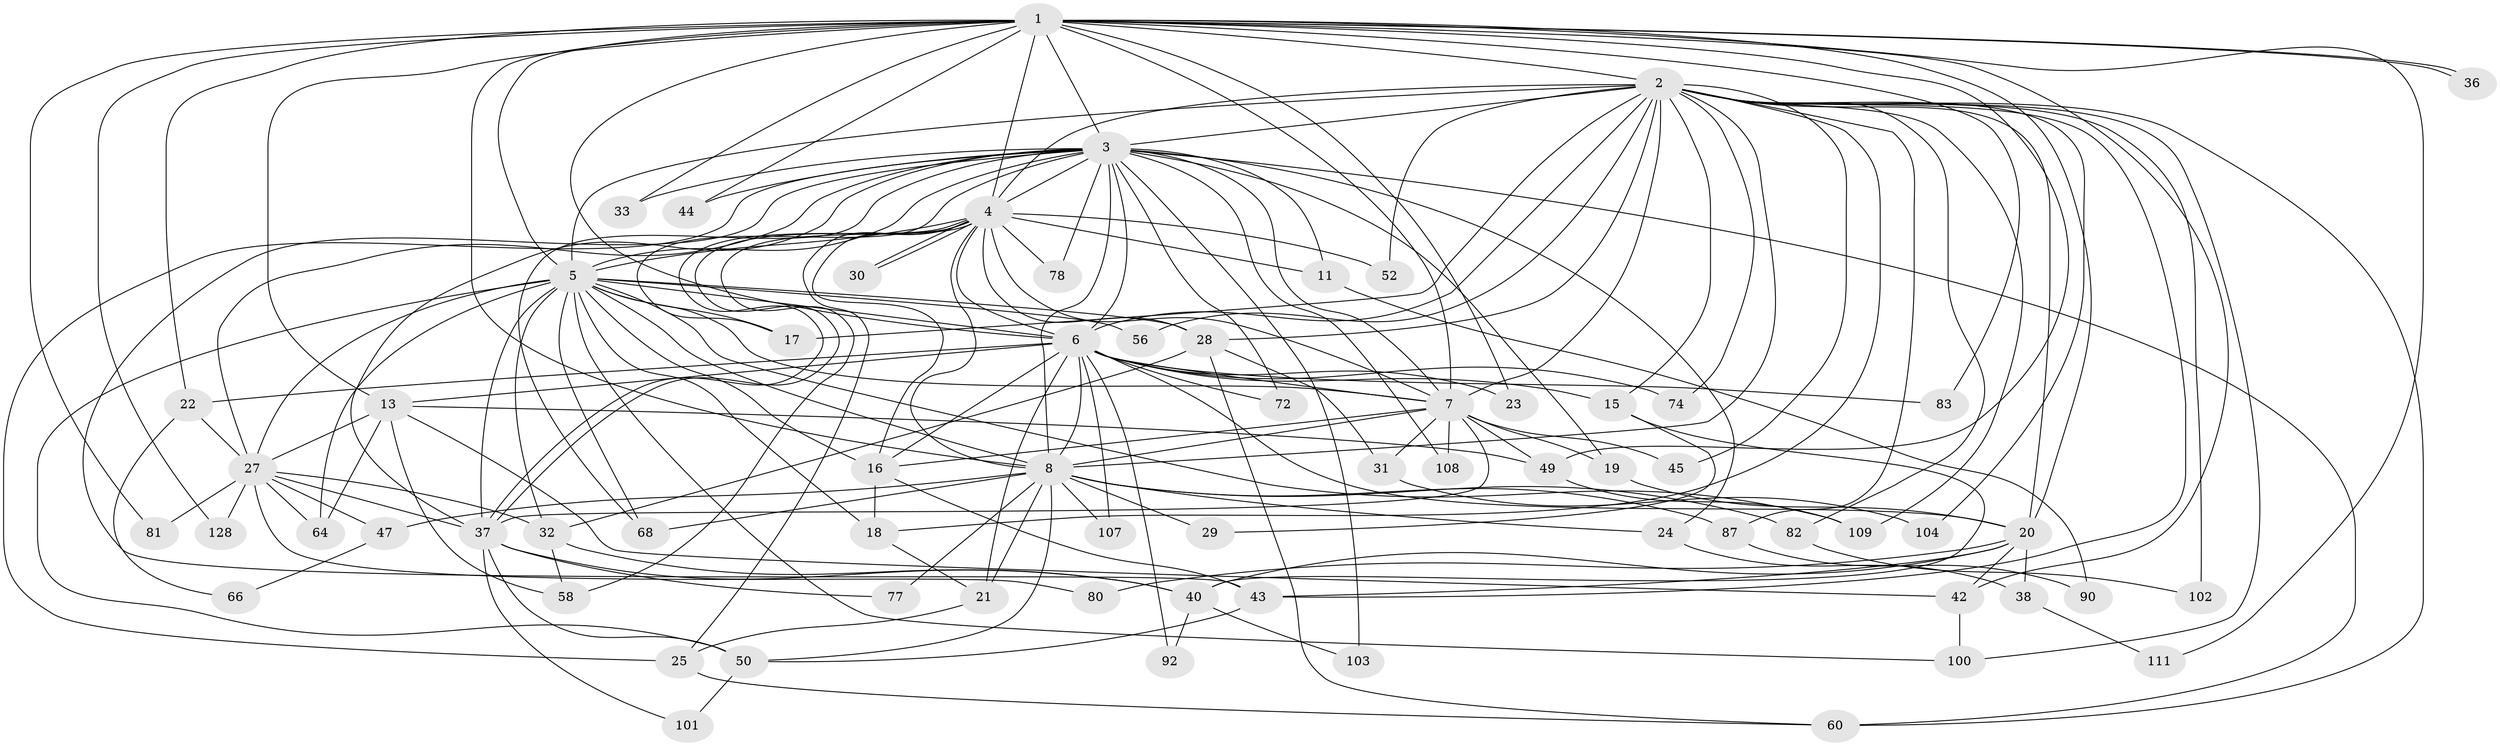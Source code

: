// original degree distribution, {24: 0.007407407407407408, 18: 0.007407407407407408, 27: 0.014814814814814815, 16: 0.007407407407407408, 22: 0.007407407407407408, 17: 0.007407407407407408, 23: 0.007407407407407408, 26: 0.007407407407407408, 14: 0.007407407407407408, 3: 0.21481481481481482, 11: 0.014814814814814815, 7: 0.022222222222222223, 2: 0.4962962962962963, 6: 0.02962962962962963, 4: 0.1111111111111111, 8: 0.007407407407407408, 5: 0.02962962962962963}
// Generated by graph-tools (version 1.1) at 2025/17/03/04/25 18:17:16]
// undirected, 67 vertices, 177 edges
graph export_dot {
graph [start="1"]
  node [color=gray90,style=filled];
  1;
  2 [super="+9+94"];
  3;
  4;
  5 [super="+61+62+12+65"];
  6 [super="+35+26+54+70+51+89+14+10+97"];
  7;
  8 [super="+67+95+113"];
  11;
  13;
  15 [super="+84"];
  16;
  17 [super="+125"];
  18;
  19;
  20 [super="+63+41"];
  21;
  22 [super="+112+48"];
  23;
  24;
  25 [super="+129"];
  27;
  28 [super="+39"];
  29;
  30;
  31;
  32 [super="+93+34"];
  33;
  36;
  37 [super="+55"];
  38;
  40 [super="+76+96"];
  42 [super="+130"];
  43 [super="+120"];
  44;
  45;
  47;
  49 [super="+127"];
  50 [super="+57"];
  52;
  56;
  58;
  60 [super="+105+69"];
  64 [super="+86"];
  66;
  68;
  72;
  74;
  77;
  78;
  80;
  81;
  82;
  83;
  87;
  90;
  92;
  100 [super="+106"];
  101;
  102;
  103;
  104;
  107;
  108;
  109 [super="+115+118"];
  111;
  128;
  1 -- 2 [weight=2];
  1 -- 3;
  1 -- 4;
  1 -- 5;
  1 -- 6 [weight=3];
  1 -- 7;
  1 -- 8;
  1 -- 13;
  1 -- 20;
  1 -- 22;
  1 -- 23;
  1 -- 33;
  1 -- 36;
  1 -- 36;
  1 -- 44;
  1 -- 49;
  1 -- 81;
  1 -- 83;
  1 -- 111;
  1 -- 128;
  1 -- 42;
  2 -- 3 [weight=2];
  2 -- 4 [weight=2];
  2 -- 5 [weight=6];
  2 -- 6 [weight=6];
  2 -- 7 [weight=2];
  2 -- 8 [weight=4];
  2 -- 15 [weight=3];
  2 -- 28;
  2 -- 45;
  2 -- 56;
  2 -- 82;
  2 -- 104;
  2 -- 74;
  2 -- 18;
  2 -- 20;
  2 -- 87;
  2 -- 100;
  2 -- 102;
  2 -- 109 [weight=2];
  2 -- 52;
  2 -- 43;
  2 -- 60;
  2 -- 17;
  3 -- 4;
  3 -- 5 [weight=2];
  3 -- 6 [weight=3];
  3 -- 7;
  3 -- 8;
  3 -- 11;
  3 -- 17;
  3 -- 19;
  3 -- 24;
  3 -- 25;
  3 -- 27;
  3 -- 33;
  3 -- 43;
  3 -- 44;
  3 -- 60;
  3 -- 68;
  3 -- 72;
  3 -- 78;
  3 -- 103;
  3 -- 108;
  3 -- 37;
  4 -- 5 [weight=4];
  4 -- 6 [weight=4];
  4 -- 7;
  4 -- 8 [weight=2];
  4 -- 11;
  4 -- 16;
  4 -- 28 [weight=2];
  4 -- 30;
  4 -- 30;
  4 -- 37;
  4 -- 37;
  4 -- 52;
  4 -- 58;
  4 -- 78;
  4 -- 25;
  5 -- 6 [weight=5];
  5 -- 7 [weight=2];
  5 -- 8 [weight=4];
  5 -- 100;
  5 -- 68;
  5 -- 17;
  5 -- 50 [weight=2];
  5 -- 18;
  5 -- 56;
  5 -- 64;
  5 -- 109;
  5 -- 16;
  5 -- 27;
  5 -- 28;
  5 -- 32;
  5 -- 37;
  6 -- 7 [weight=2];
  6 -- 8 [weight=3];
  6 -- 23;
  6 -- 83;
  6 -- 72;
  6 -- 22 [weight=2];
  6 -- 20;
  6 -- 15;
  6 -- 16;
  6 -- 74;
  6 -- 107;
  6 -- 13;
  6 -- 21;
  6 -- 92;
  7 -- 8;
  7 -- 16;
  7 -- 19;
  7 -- 31;
  7 -- 45;
  7 -- 49;
  7 -- 108;
  7 -- 37;
  8 -- 24;
  8 -- 29 [weight=2];
  8 -- 47;
  8 -- 77;
  8 -- 82;
  8 -- 87;
  8 -- 107;
  8 -- 68;
  8 -- 21;
  8 -- 50;
  11 -- 90;
  13 -- 27;
  13 -- 42;
  13 -- 58;
  13 -- 64;
  13 -- 49;
  15 -- 29;
  15 -- 40;
  16 -- 18;
  16 -- 43;
  18 -- 21;
  19 -- 20;
  20 -- 38;
  20 -- 40 [weight=2];
  20 -- 42;
  20 -- 80;
  20 -- 43;
  21 -- 25;
  22 -- 27;
  22 -- 66;
  24 -- 38;
  25 -- 60;
  27 -- 32;
  27 -- 47;
  27 -- 64;
  27 -- 80;
  27 -- 81;
  27 -- 128;
  27 -- 37;
  28 -- 31;
  28 -- 32;
  28 -- 60;
  31 -- 104;
  32 -- 58;
  32 -- 40;
  37 -- 50;
  37 -- 77;
  37 -- 40;
  37 -- 101;
  38 -- 111;
  40 -- 92;
  40 -- 103;
  42 -- 100;
  43 -- 50;
  47 -- 66;
  49 -- 109;
  50 -- 101;
  82 -- 102;
  87 -- 90;
}

